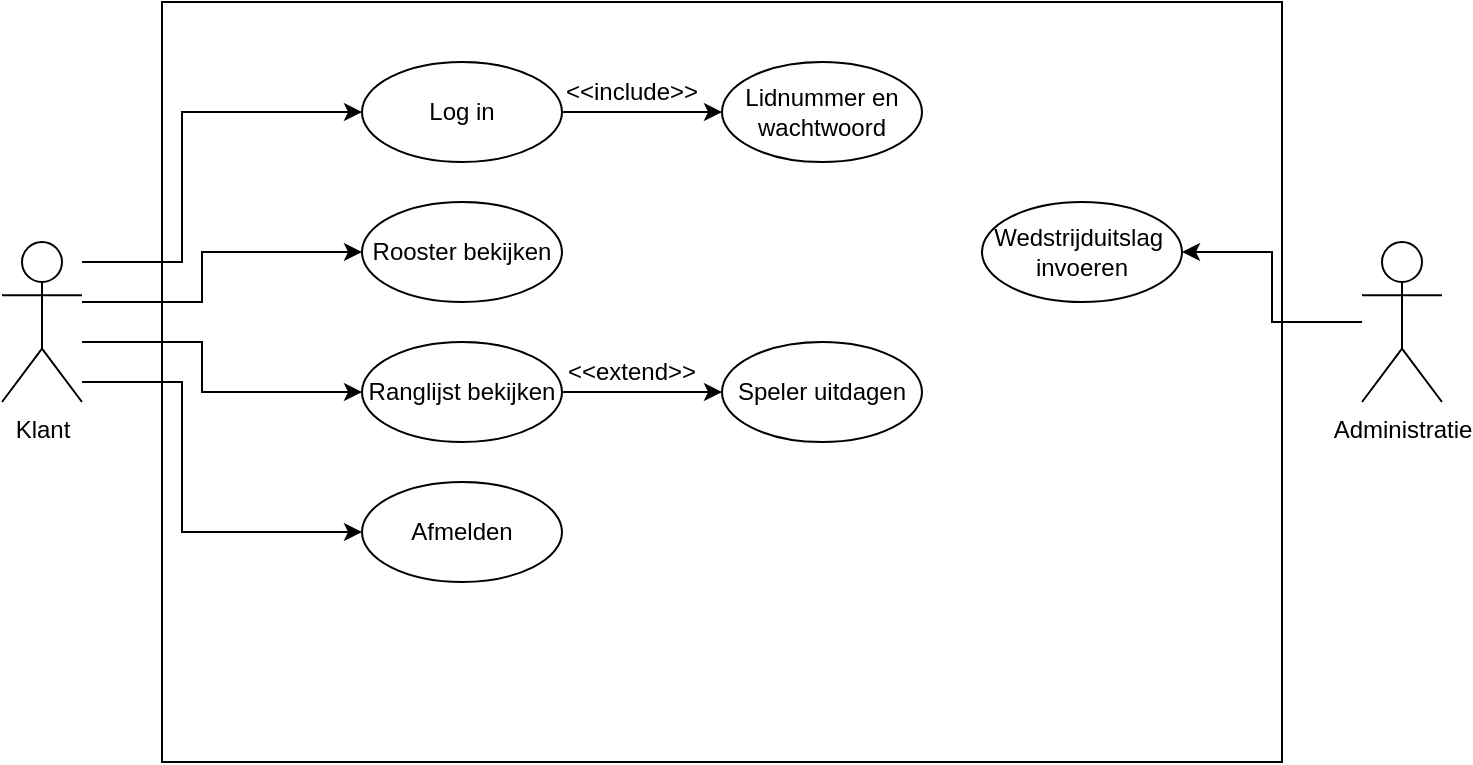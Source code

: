 <mxfile version="24.7.14">
  <diagram name="Pagina-1" id="YbFXXEqsHooE5BMi_B7S">
    <mxGraphModel dx="1050" dy="565" grid="1" gridSize="10" guides="1" tooltips="1" connect="1" arrows="1" fold="1" page="1" pageScale="1" pageWidth="827" pageHeight="1169" math="0" shadow="0">
      <root>
        <mxCell id="0" />
        <mxCell id="1" parent="0" />
        <mxCell id="CPJxvzgiXUTDGn7HIkdh-1" value="&lt;div&gt;&lt;br&gt;&lt;/div&gt;&lt;div&gt;&lt;br&gt;&lt;/div&gt;&lt;div&gt;&lt;br&gt;&lt;/div&gt;" style="rounded=0;whiteSpace=wrap;html=1;" vertex="1" parent="1">
          <mxGeometry x="120" y="40" width="560" height="380" as="geometry" />
        </mxCell>
        <mxCell id="CPJxvzgiXUTDGn7HIkdh-30" style="edgeStyle=orthogonalEdgeStyle;rounded=0;orthogonalLoop=1;jettySize=auto;html=1;entryX=0;entryY=0.5;entryDx=0;entryDy=0;" edge="1" parent="1" source="CPJxvzgiXUTDGn7HIkdh-4" target="CPJxvzgiXUTDGn7HIkdh-23">
          <mxGeometry relative="1" as="geometry">
            <Array as="points">
              <mxPoint x="130" y="170" />
              <mxPoint x="130" y="95" />
            </Array>
          </mxGeometry>
        </mxCell>
        <mxCell id="CPJxvzgiXUTDGn7HIkdh-31" style="edgeStyle=orthogonalEdgeStyle;rounded=0;orthogonalLoop=1;jettySize=auto;html=1;entryX=0;entryY=0.5;entryDx=0;entryDy=0;" edge="1" parent="1" source="CPJxvzgiXUTDGn7HIkdh-4" target="CPJxvzgiXUTDGn7HIkdh-25">
          <mxGeometry relative="1" as="geometry">
            <Array as="points">
              <mxPoint x="130" y="230" />
              <mxPoint x="130" y="305" />
            </Array>
          </mxGeometry>
        </mxCell>
        <mxCell id="CPJxvzgiXUTDGn7HIkdh-32" style="edgeStyle=orthogonalEdgeStyle;rounded=0;orthogonalLoop=1;jettySize=auto;html=1;" edge="1" parent="1" source="CPJxvzgiXUTDGn7HIkdh-4" target="CPJxvzgiXUTDGn7HIkdh-26">
          <mxGeometry relative="1" as="geometry">
            <Array as="points">
              <mxPoint x="140" y="210" />
              <mxPoint x="140" y="235" />
            </Array>
          </mxGeometry>
        </mxCell>
        <mxCell id="CPJxvzgiXUTDGn7HIkdh-33" style="edgeStyle=orthogonalEdgeStyle;rounded=0;orthogonalLoop=1;jettySize=auto;html=1;entryX=0;entryY=0.5;entryDx=0;entryDy=0;" edge="1" parent="1" source="CPJxvzgiXUTDGn7HIkdh-4" target="CPJxvzgiXUTDGn7HIkdh-24">
          <mxGeometry relative="1" as="geometry">
            <Array as="points">
              <mxPoint x="140" y="190" />
              <mxPoint x="140" y="165" />
            </Array>
          </mxGeometry>
        </mxCell>
        <mxCell id="CPJxvzgiXUTDGn7HIkdh-4" value="Klant" style="shape=umlActor;verticalLabelPosition=bottom;verticalAlign=top;html=1;outlineConnect=0;" vertex="1" parent="1">
          <mxGeometry x="40" y="160" width="40" height="80" as="geometry" />
        </mxCell>
        <mxCell id="CPJxvzgiXUTDGn7HIkdh-34" style="edgeStyle=orthogonalEdgeStyle;rounded=0;orthogonalLoop=1;jettySize=auto;html=1;entryX=0;entryY=0.5;entryDx=0;entryDy=0;" edge="1" parent="1" source="CPJxvzgiXUTDGn7HIkdh-23" target="CPJxvzgiXUTDGn7HIkdh-28">
          <mxGeometry relative="1" as="geometry" />
        </mxCell>
        <mxCell id="CPJxvzgiXUTDGn7HIkdh-23" value="Log in" style="ellipse;whiteSpace=wrap;html=1;" vertex="1" parent="1">
          <mxGeometry x="220" y="70" width="100" height="50" as="geometry" />
        </mxCell>
        <mxCell id="CPJxvzgiXUTDGn7HIkdh-24" value="Rooster bekijken" style="ellipse;whiteSpace=wrap;html=1;" vertex="1" parent="1">
          <mxGeometry x="220" y="140" width="100" height="50" as="geometry" />
        </mxCell>
        <mxCell id="CPJxvzgiXUTDGn7HIkdh-25" value="Afmelden" style="ellipse;whiteSpace=wrap;html=1;" vertex="1" parent="1">
          <mxGeometry x="220" y="280" width="100" height="50" as="geometry" />
        </mxCell>
        <mxCell id="CPJxvzgiXUTDGn7HIkdh-35" style="edgeStyle=orthogonalEdgeStyle;rounded=0;orthogonalLoop=1;jettySize=auto;html=1;entryX=0;entryY=0.5;entryDx=0;entryDy=0;" edge="1" parent="1" source="CPJxvzgiXUTDGn7HIkdh-26" target="CPJxvzgiXUTDGn7HIkdh-27">
          <mxGeometry relative="1" as="geometry" />
        </mxCell>
        <mxCell id="CPJxvzgiXUTDGn7HIkdh-26" value="Ranglijst bekijken" style="ellipse;whiteSpace=wrap;html=1;" vertex="1" parent="1">
          <mxGeometry x="220" y="210" width="100" height="50" as="geometry" />
        </mxCell>
        <mxCell id="CPJxvzgiXUTDGn7HIkdh-27" value="Speler uitdagen" style="ellipse;whiteSpace=wrap;html=1;" vertex="1" parent="1">
          <mxGeometry x="400" y="210" width="100" height="50" as="geometry" />
        </mxCell>
        <mxCell id="CPJxvzgiXUTDGn7HIkdh-28" value="Lidnummer en wachtwoord" style="ellipse;whiteSpace=wrap;html=1;" vertex="1" parent="1">
          <mxGeometry x="400" y="70" width="100" height="50" as="geometry" />
        </mxCell>
        <mxCell id="CPJxvzgiXUTDGn7HIkdh-36" value="&amp;lt;&amp;lt;include&amp;gt;&amp;gt;" style="text;html=1;align=center;verticalAlign=middle;whiteSpace=wrap;rounded=0;" vertex="1" parent="1">
          <mxGeometry x="330" y="70" width="50" height="30" as="geometry" />
        </mxCell>
        <mxCell id="CPJxvzgiXUTDGn7HIkdh-37" value="&amp;lt;&amp;lt;extend&amp;gt;&amp;gt;" style="text;html=1;align=center;verticalAlign=middle;whiteSpace=wrap;rounded=0;" vertex="1" parent="1">
          <mxGeometry x="330" y="210" width="50" height="30" as="geometry" />
        </mxCell>
        <mxCell id="CPJxvzgiXUTDGn7HIkdh-38" value="Wedstrijduitslag&amp;nbsp;&lt;div&gt;&lt;span style=&quot;background-color: initial;&quot;&gt;invoeren&lt;/span&gt;&lt;/div&gt;" style="ellipse;whiteSpace=wrap;html=1;" vertex="1" parent="1">
          <mxGeometry x="530" y="140" width="100" height="50" as="geometry" />
        </mxCell>
        <mxCell id="CPJxvzgiXUTDGn7HIkdh-43" style="edgeStyle=orthogonalEdgeStyle;rounded=0;orthogonalLoop=1;jettySize=auto;html=1;" edge="1" parent="1" source="CPJxvzgiXUTDGn7HIkdh-39" target="CPJxvzgiXUTDGn7HIkdh-38">
          <mxGeometry relative="1" as="geometry" />
        </mxCell>
        <mxCell id="CPJxvzgiXUTDGn7HIkdh-39" value="Administratie" style="shape=umlActor;verticalLabelPosition=bottom;verticalAlign=top;html=1;outlineConnect=0;" vertex="1" parent="1">
          <mxGeometry x="720" y="160" width="40" height="80" as="geometry" />
        </mxCell>
      </root>
    </mxGraphModel>
  </diagram>
</mxfile>
